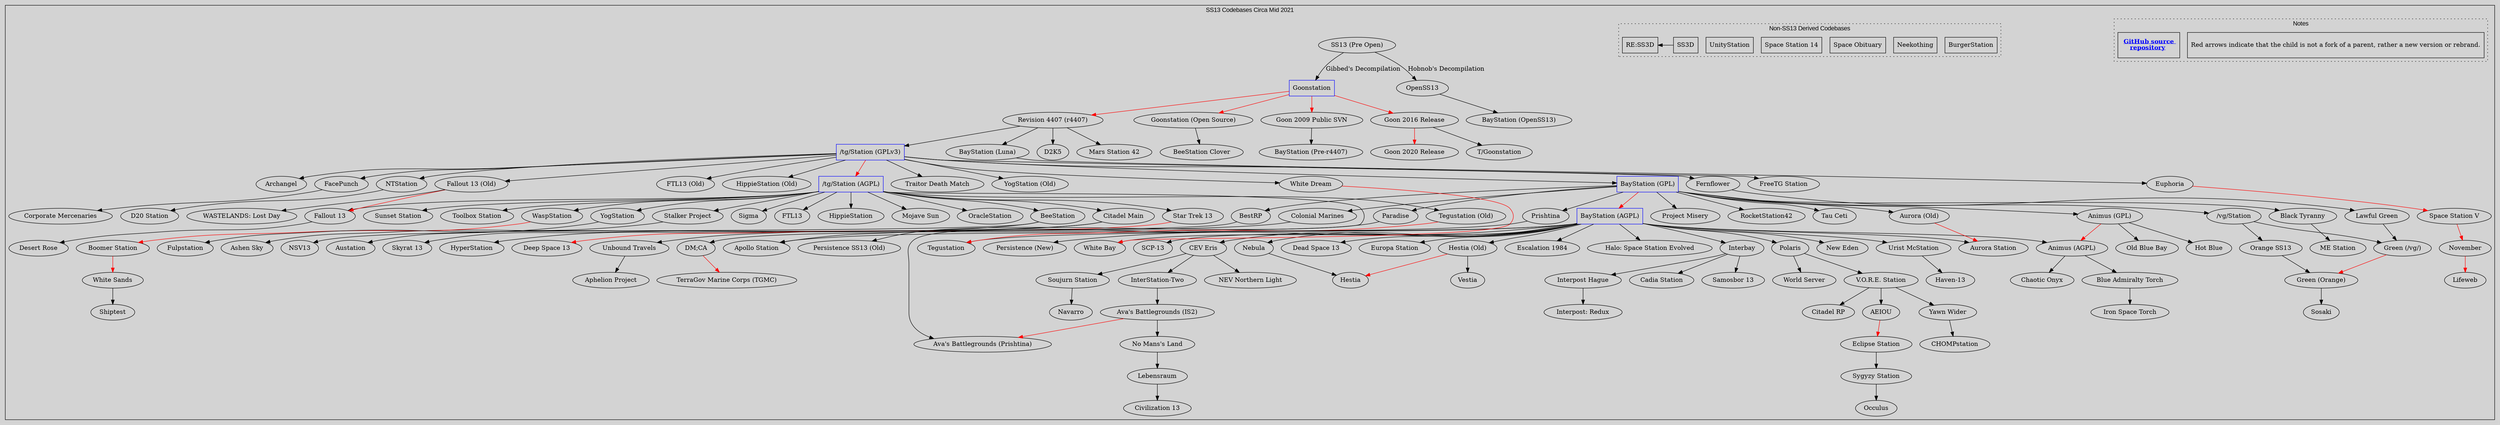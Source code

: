 digraph G {
	// Attributes
	color    = "black"
	fontname = "Arial"
	fontsize = 14
	ratio    = "auto"
	rankdir  = "LB"
	bgcolor  = lightgray

	subgraph cluster_map
	{
		subgraph cluster_note
		{
			// Attributes
			label    = "Notes"
			style    = "dotted"
			rankdir  = "LB"
			compound = false
			rank     = same

			node [
				shape    = rectangle,
				fontsize = 14,
				minlen = 1
			]
			edge [
				constraint = false
			]

			// Notes
			note1 [
				label  = "Red arrows indicate that the child is not a fork of a parent, rather a new version or rebrand.\l",
				width  = 4.5,
				height = .8
			]
			note2 [
				label  = < <b><u><font color="blue">GitHub source <br align="center"/>repository</font></u></b> >,
				URL    = "https://github.com/spacestation13/SS13-Codebases",
				width  = 1.5,
				height = .8
			]
		}

		subgraph cluster_not_ss13
		{
			// Attributes
			label    = "Non-SS13 Derived Codebases"
			style    = "dotted"

			node [
				shape    = rectangle,
				minlen   = 1
			]
			edge [
				constraint = false
			]

			// Non-SS13 Codebases
			"BurgerStation"
			"Neekothing"
			"Space Obituary"
			"Space Station 14"
			"UnityStation"
			"SS3D"
			"SS3D" -> "RE:SS3D"

		}

		// Attributes
		label    = "SS13 Codebases Circa Mid 2021"
		labelloc = "top"

		// Root codebases
		"Goonstation" [shape = rectangle, color = blue]
		"/tg/Station (GPLv3)" [shape = rectangle, color = blue]
		"/tg/Station (AGPL)" [shape = rectangle, color = blue]
		"BayStation (GPL)" [shape = rectangle, color = blue]
		"BayStation (AGPL)" [shape = rectangle, color = blue]

		// Edges
		"/tg/Station (AGPL)"            -> "Sigma"
		"/tg/Station (AGPL)"            -> "Stalker Project"
		"/tg/Station (AGPL)"            -> "Apollo Station"
		"/tg/Station (AGPL)"            -> "BeeStation"
		"/tg/Station (AGPL)"            -> "Citadel Main"
		"/tg/Station (AGPL)"            -> "Fallout 13"
		"/tg/Station (AGPL)"            -> "FTL13"
		"/tg/Station (AGPL)"            -> "HippieStation"
		"/tg/Station (AGPL)"            -> "Mojave Sun"
		"/tg/Station (AGPL)"            -> "OracleStation"
		"/tg/Station (AGPL)"            -> "Star Trek 13"
		"/tg/Station (AGPL)"            -> "Sunset Station"
		"/tg/Station (AGPL)"            -> "Toolbox Station"
		"/tg/Station (AGPL)"            -> "Tegustation (Old)"
		"/tg/Station (AGPL)"            -> "WaspStation"
		"/tg/Station (AGPL)"            -> "YogStation"
		"/tg/Station (GPLv3)"           -> "FreeTG Station"
		"/tg/Station (GPLv3)"           -> "/tg/Station (AGPL)" [color = red]
		"/tg/Station (GPLv3)"           -> "Archangel"
		"/tg/Station (GPLv3)"           -> "BayStation (GPL)"
		"/tg/Station (GPLv3)"           -> "FacePunch"
		"/tg/Station (GPLv3)"           -> "Fernflower"
		"/tg/Station (GPLv3)"           -> "Fallout 13 (Old)"
		"/tg/Station (GPLv3)"           -> "FTL13 (Old)"
		"/tg/Station (GPLv3)"           -> "HippieStation (Old)"
		"/tg/Station (GPLv3)"           -> "NTStation"
		"/tg/Station (GPLv3)"           -> "Traitor Death Match"
		"/tg/Station (GPLv3)"           -> "YogStation (Old)"
		"/tg/Station (GPLv3)"           -> "White Dream"
		"/vg/Station"                   -> "Green (/vg/)"
		"/vg/Station"                   -> "Orange SS13"
		"AEIOU"                         -> "Eclipse Station" [color = red]
		"Animus (AGPL)"                 -> "Blue Admiralty Torch"
		"Animus (AGPL)"                 -> "Chaotic Onyx"
		"Animus (GPL)"                  -> "Animus (AGPL)" [color = red]
		"Animus (GPL)"                  -> "Hot Blue"
		"Animus (GPL)"                  -> "Old Blue Bay"
		"Aurora (Old)"                  -> "Aurora Station" [color = red]
		"Ava's Battlegrounds (IS2)"     -> "No Mans's Land"
		"Ava's Battlegrounds (IS2)"     -> "Ava's Battlegrounds (Prishtina)" [color = red]
		"BayStation (AGPL)"             -> "Aurora Station"
		"BayStation (AGPL)"             -> "Apollo Station"
		"BayStation (AGPL)"             -> "Animus (AGPL)"
		"BayStation (AGPL)"             -> "CEV Eris"
		"BayStation (AGPL)"             -> "Dead Space 13"
		"BayStation (AGPL)"             -> "Europa Station"
		"BayStation (AGPL)"             -> "Escalation 1984"
		"BayStation (AGPL)"             -> "Halo: Space Station Evolved"
		"BayStation (AGPL)"             -> "Hestia (Old)"
		"BayStation (AGPL)"             -> "Interbay"
		"BayStation (AGPL)"             -> "Nebula"
		"BayStation (AGPL)"             -> "New Eden"
		"BayStation (AGPL)"             -> "Persistence (New)"
		"BayStation (AGPL)"             -> "Polaris"
		"BayStation (AGPL)"             -> "SCP-13"
		"BayStation (AGPL)"             -> "Tegustation"
		"BayStation (AGPL)"             -> "Urist McStation"
		"BayStation (AGPL)"             -> "White Bay"
		"BayStation (GPL)"              -> "/vg/Station"
		"BayStation (GPL)"              -> "Animus (GPL)"
		"BayStation (GPL)"              -> "Aurora (Old)"
		"BayStation (GPL)"              -> "BayStation (AGPL)" [color = red]
		"BayStation (GPL)"              -> "Black Tyranny"
		"BayStation (GPL)"              -> "BestRP"
		"BayStation (GPL)"              -> "Colonial Marines"
		"BayStation (GPL)"              -> "Paradise"
		"BayStation (GPL)"              -> "Prishtina"
		"BayStation (GPL)"              -> "Project Misery"
		"BayStation (GPL)"              -> "RocketStation42"
		"BayStation (GPL)"              -> "Tau Ceti"
		"BayStation (Luna)"             -> "Euphoria"
		"BeeStation"                    -> "Austation"
		"BeeStation"                    -> "NSV13"
		"BestRP"                        -> "Unbound Travels"
		"Blue Admiralty Torch"          -> "Iron Space Torch"
		"Black Tyranny"                 -> "ME Station"
		"Boomer Station"                -> "White Sands" [color = red]
		"CEV Eris"                      -> "NEV Northern Light"
		"CEV Eris"                      -> "InterStation-Two"
		"CEV Eris"                      -> "Soujurn Station"
		"Citadel Main"                  -> "HyperStation"
		"Citadel Main"                  -> "Skyrat 13"
		"Colonial Marines"              -> "DM;CA"
		"DM;CA"                         -> "TerraGov Marine Corps (TGMC)" [color = red]
		"Euphoria"                      -> "Space Station V" [color = red]
		"Eclipse Station"               -> "Sygyzy Station"
		"FacePunch"                     -> "Corporate Mercenaries"
		"Fernflower"                    -> "Lawful Green"
		"Fallout 13"                    -> "Desert Rose"
		"Fallout 13 (Old)"              -> "Fallout 13" [color = red]
		"Fallout 13 (Old)"              -> "WASTELANDS: Lost Day"
		"Goonstation (Open Source)"     -> "BeeStation Clover"
		"Goonstation"                   -> "Goon 2009 Public SVN" [color = red]
		"Goonstation"                   -> "Goon 2016 Release" [color = red]
		"Goonstation"                   -> "Goonstation (Open Source)" [color = red]
		"Goonstation"                   -> "Revision 4407 (r4407)" [color = red]
		"Goon 2009 Public SVN"          -> "BayStation (Pre-r4407)"
		"Goon 2016 Release"             -> "Goon 2020 Release" [color = red]
		"Goon 2016 Release"             -> "T/Goonstation"
		"Green (/vg/)"                  -> "Green (Orange)" [color = red]
		"Green (Orange)"                -> "Sosaki"
		"Hestia (Old)"                  -> "Vestia"
		"Hestia (Old)"                  -> "Hestia" [color = red]
		"Interbay"                      -> "Cadia Station"
		"Interbay"                      -> "Samosbor 13"
		"Interbay"                      -> "Interpost Hague"
		"Interpost Hague"               -> "Interpost: Redux"
		"InterStation-Two"              -> "Ava's Battlegrounds (IS2)"
		"Lawful Green"                  -> "Green (/vg/)"
		"Lebensraum"                    -> "Civilization 13"
		"Nebula"                        -> "Hestia"
		"No Mans's Land"                -> "Lebensraum"
		"November"                      -> "Lifeweb" [color = red]
		"NTStation"                     -> "D20 Station"
		"Sygyzy Station"                -> "Occulus"
		"OpenSS13"                      -> "BayStation (OpenSS13)"
		"Orange SS13"                   -> "Green (Orange)"
		"Paradise"                      -> "Persistence SS13 (Old)"
		"Polaris"                       -> "V.O.R.E. Station"
		"Polaris"                       -> "World Server"
		"Prishtina"                     -> "Ava's Battlegrounds (Prishtina)"
		"Revision 4407 (r4407)"         -> "/tg/Station (GPLv3)"
		"Revision 4407 (r4407)"         -> "BayStation (Luna)"
		"Revision 4407 (r4407)"         -> "D2K5"
		"Revision 4407 (r4407)"         -> "Mars Station 42"
		"Soujurn Station"               -> "Navarro"
		"Space Station V"               -> "November" [color = red]
		"SS13 (Pre Open)"               -> "Goonstation" [label = "Gibbed's Decompilation"]
		"SS13 (Pre Open)"               -> "OpenSS13" [label = "Hobnob's Decompilation"]
		"Stalker Project"               -> "Ashen Sky"
		"Star Trek 13"                  -> "Deep Space 13" [color = red]
		"Tegustation (Old)"             -> "Tegustation" [color = red]
		"Unbound Travels"               -> "Aphelion Project"
		"Urist McStation"               -> "Haven-13"
		"V.O.R.E. Station"              -> "AEIOU"
		"V.O.R.E. Station"              -> "Citadel RP"
		"V.O.R.E. Station"              -> "Yawn Wider"
		"WaspStation"                   -> "Boomer Station" [color = red]
		"White Dream"                   -> "White Bay" [color = red]
		"White Sands"                   -> "Shiptest"
		"Yawn Wider"                    -> "CHOMPstation"
		"YogStation"                    -> "Fulpstation"
	}
}

